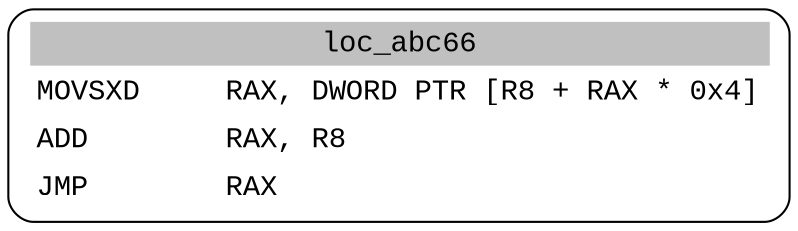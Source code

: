 digraph asm_graph {
1941 [
shape="Mrecord" fontname="Courier New"label =<<table border="0" cellborder="0" cellpadding="3"><tr><td align="center" colspan="2" bgcolor="grey">loc_abc66</td></tr><tr><td align="left">MOVSXD     RAX, DWORD PTR [R8 + RAX * 0x4]</td></tr><tr><td align="left">ADD        RAX, R8</td></tr><tr><td align="left">JMP        RAX</td></tr></table>> ];
}